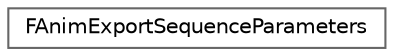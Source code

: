 digraph "Graphical Class Hierarchy"
{
 // INTERACTIVE_SVG=YES
 // LATEX_PDF_SIZE
  bgcolor="transparent";
  edge [fontname=Helvetica,fontsize=10,labelfontname=Helvetica,labelfontsize=10];
  node [fontname=Helvetica,fontsize=10,shape=box,height=0.2,width=0.4];
  rankdir="LR";
  Node0 [id="Node000000",label="FAnimExportSequenceParameters",height=0.2,width=0.4,color="grey40", fillcolor="white", style="filled",URL="$d7/d33/structFAnimExportSequenceParameters.html",tooltip=" "];
}
